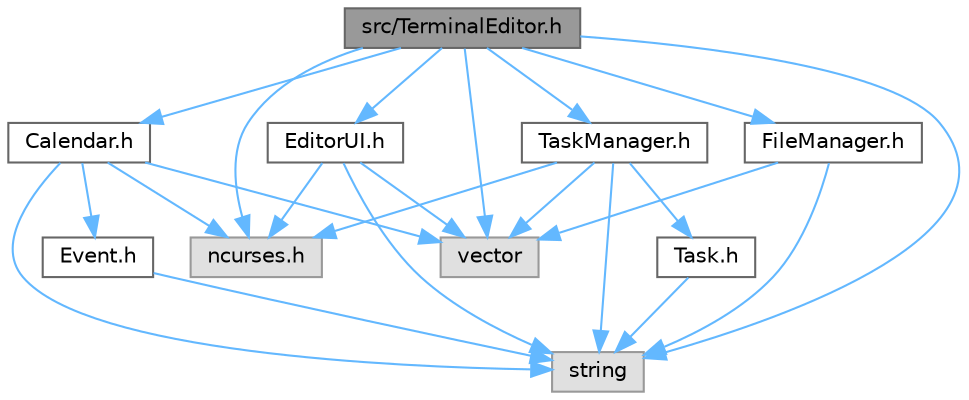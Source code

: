 digraph "src/TerminalEditor.h"
{
 // LATEX_PDF_SIZE
  bgcolor="transparent";
  edge [fontname=Helvetica,fontsize=10,labelfontname=Helvetica,labelfontsize=10];
  node [fontname=Helvetica,fontsize=10,shape=box,height=0.2,width=0.4];
  Node1 [id="Node000001",label="src/TerminalEditor.h",height=0.2,width=0.4,color="gray40", fillcolor="grey60", style="filled", fontcolor="black",tooltip="Header file for the TerminalEditor class, which serves as the main controller for the terminal-based ..."];
  Node1 -> Node2 [id="edge1_Node000001_Node000002",color="steelblue1",style="solid",tooltip=" "];
  Node2 [id="Node000002",label="ncurses.h",height=0.2,width=0.4,color="grey60", fillcolor="#E0E0E0", style="filled",tooltip=" "];
  Node1 -> Node3 [id="edge2_Node000001_Node000003",color="steelblue1",style="solid",tooltip=" "];
  Node3 [id="Node000003",label="vector",height=0.2,width=0.4,color="grey60", fillcolor="#E0E0E0", style="filled",tooltip=" "];
  Node1 -> Node4 [id="edge3_Node000001_Node000004",color="steelblue1",style="solid",tooltip=" "];
  Node4 [id="Node000004",label="string",height=0.2,width=0.4,color="grey60", fillcolor="#E0E0E0", style="filled",tooltip=" "];
  Node1 -> Node5 [id="edge4_Node000001_Node000005",color="steelblue1",style="solid",tooltip=" "];
  Node5 [id="Node000005",label="FileManager.h",height=0.2,width=0.4,color="grey40", fillcolor="white", style="filled",URL="$FileManager_8h.html",tooltip="Manages file operations for NeoNote, including loading, saving, renaming, and deleting files."];
  Node5 -> Node3 [id="edge5_Node000005_Node000003",color="steelblue1",style="solid",tooltip=" "];
  Node5 -> Node4 [id="edge6_Node000005_Node000004",color="steelblue1",style="solid",tooltip=" "];
  Node1 -> Node6 [id="edge7_Node000001_Node000006",color="steelblue1",style="solid",tooltip=" "];
  Node6 [id="Node000006",label="EditorUI.h",height=0.2,width=0.4,color="grey40", fillcolor="white", style="filled",URL="$EditorUI_8h.html",tooltip="Defines the EditorUI class for managing and rendering a text editor user interface using ncurses."];
  Node6 -> Node2 [id="edge8_Node000006_Node000002",color="steelblue1",style="solid",tooltip=" "];
  Node6 -> Node3 [id="edge9_Node000006_Node000003",color="steelblue1",style="solid",tooltip=" "];
  Node6 -> Node4 [id="edge10_Node000006_Node000004",color="steelblue1",style="solid",tooltip=" "];
  Node1 -> Node7 [id="edge11_Node000001_Node000007",color="steelblue1",style="solid",tooltip=" "];
  Node7 [id="Node000007",label="Calendar.h",height=0.2,width=0.4,color="grey40", fillcolor="white", style="filled",URL="$Calendar_8h.html",tooltip="Defines the Calendar class for managing and displaying events."];
  Node7 -> Node8 [id="edge12_Node000007_Node000008",color="steelblue1",style="solid",tooltip=" "];
  Node8 [id="Node000008",label="Event.h",height=0.2,width=0.4,color="grey40", fillcolor="white", style="filled",URL="$Event_8h.html",tooltip="Defines the Event class representing a calendar event with details such as ID, title,..."];
  Node8 -> Node4 [id="edge13_Node000008_Node000004",color="steelblue1",style="solid",tooltip=" "];
  Node7 -> Node3 [id="edge14_Node000007_Node000003",color="steelblue1",style="solid",tooltip=" "];
  Node7 -> Node4 [id="edge15_Node000007_Node000004",color="steelblue1",style="solid",tooltip=" "];
  Node7 -> Node2 [id="edge16_Node000007_Node000002",color="steelblue1",style="solid",tooltip=" "];
  Node1 -> Node9 [id="edge17_Node000001_Node000009",color="steelblue1",style="solid",tooltip=" "];
  Node9 [id="Node000009",label="TaskManager.h",height=0.2,width=0.4,color="grey40", fillcolor="white", style="filled",URL="$TaskManager_8h.html",tooltip="Header file for the TaskManager class, which manages a collection of Task objects."];
  Node9 -> Node10 [id="edge18_Node000009_Node000010",color="steelblue1",style="solid",tooltip=" "];
  Node10 [id="Node000010",label="Task.h",height=0.2,width=0.4,color="grey40", fillcolor="white", style="filled",URL="$Task_8h.html",tooltip="Header file for the Task class, representing an individual task in a Kanban board."];
  Node10 -> Node4 [id="edge19_Node000010_Node000004",color="steelblue1",style="solid",tooltip=" "];
  Node9 -> Node3 [id="edge20_Node000009_Node000003",color="steelblue1",style="solid",tooltip=" "];
  Node9 -> Node4 [id="edge21_Node000009_Node000004",color="steelblue1",style="solid",tooltip=" "];
  Node9 -> Node2 [id="edge22_Node000009_Node000002",color="steelblue1",style="solid",tooltip=" "];
}
